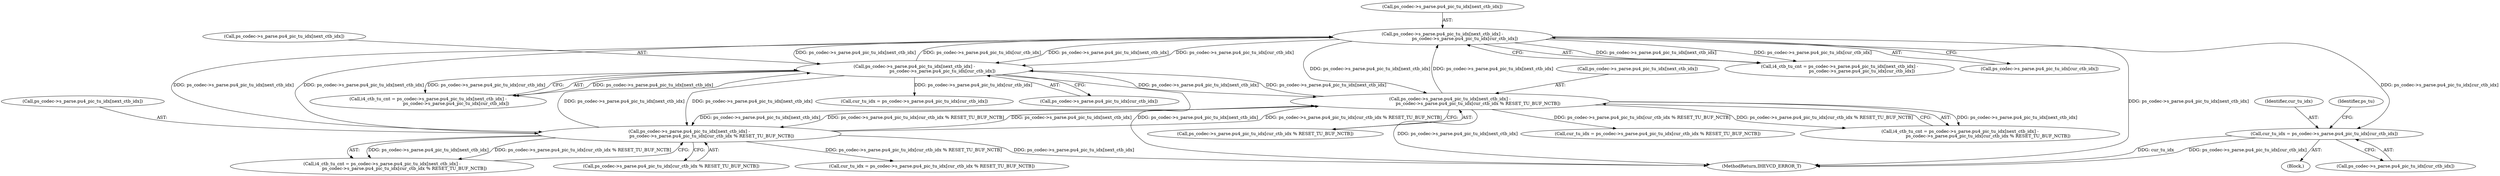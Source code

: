 digraph "0_Android_bcfc7124f6ef9f1ec128fb2e90de774a5b33d199_0@array" {
"1002707" [label="(Call,cur_tu_idx = ps_codec->s_parse.pu4_pic_tu_idx[cur_ctb_idx])"];
"1002692" [label="(Call,ps_codec->s_parse.pu4_pic_tu_idx[next_ctb_idx] -\n                                ps_codec->s_parse.pu4_pic_tu_idx[cur_ctb_idx])"];
"1003800" [label="(Call,ps_codec->s_parse.pu4_pic_tu_idx[next_ctb_idx] -\n                                        ps_codec->s_parse.pu4_pic_tu_idx[cur_ctb_idx])"];
"1003768" [label="(Call,ps_codec->s_parse.pu4_pic_tu_idx[next_ctb_idx] -\n                                        ps_codec->s_parse.pu4_pic_tu_idx[cur_ctb_idx % RESET_TU_BUF_NCTB])"];
"1002660" [label="(Call,ps_codec->s_parse.pu4_pic_tu_idx[next_ctb_idx] -\n                                ps_codec->s_parse.pu4_pic_tu_idx[cur_ctb_idx % RESET_TU_BUF_NCTB])"];
"1005079" [label="(MethodReturn,IHEVCD_ERROR_T)"];
"1003801" [label="(Call,ps_codec->s_parse.pu4_pic_tu_idx[next_ctb_idx])"];
"1002690" [label="(Call,i4_ctb_tu_cnt = ps_codec->s_parse.pu4_pic_tu_idx[next_ctb_idx] -\n                                ps_codec->s_parse.pu4_pic_tu_idx[cur_ctb_idx])"];
"1002658" [label="(Call,i4_ctb_tu_cnt = ps_codec->s_parse.pu4_pic_tu_idx[next_ctb_idx] -\n                                ps_codec->s_parse.pu4_pic_tu_idx[cur_ctb_idx % RESET_TU_BUF_NCTB])"];
"1003769" [label="(Call,ps_codec->s_parse.pu4_pic_tu_idx[next_ctb_idx])"];
"1002700" [label="(Call,ps_codec->s_parse.pu4_pic_tu_idx[cur_ctb_idx])"];
"1002708" [label="(Identifier,cur_tu_idx)"];
"1002661" [label="(Call,ps_codec->s_parse.pu4_pic_tu_idx[next_ctb_idx])"];
"1003768" [label="(Call,ps_codec->s_parse.pu4_pic_tu_idx[next_ctb_idx] -\n                                        ps_codec->s_parse.pu4_pic_tu_idx[cur_ctb_idx % RESET_TU_BUF_NCTB])"];
"1003815" [label="(Call,cur_tu_idx = ps_codec->s_parse.pu4_pic_tu_idx[cur_ctb_idx])"];
"1002668" [label="(Call,ps_codec->s_parse.pu4_pic_tu_idx[cur_ctb_idx % RESET_TU_BUF_NCTB])"];
"1002693" [label="(Call,ps_codec->s_parse.pu4_pic_tu_idx[next_ctb_idx])"];
"1003808" [label="(Call,ps_codec->s_parse.pu4_pic_tu_idx[cur_ctb_idx])"];
"1002689" [label="(Block,)"];
"1002717" [label="(Identifier,ps_tu)"];
"1003798" [label="(Call,i4_ctb_tu_cnt = ps_codec->s_parse.pu4_pic_tu_idx[next_ctb_idx] -\n                                        ps_codec->s_parse.pu4_pic_tu_idx[cur_ctb_idx])"];
"1002692" [label="(Call,ps_codec->s_parse.pu4_pic_tu_idx[next_ctb_idx] -\n                                ps_codec->s_parse.pu4_pic_tu_idx[cur_ctb_idx])"];
"1003785" [label="(Call,cur_tu_idx = ps_codec->s_parse.pu4_pic_tu_idx[cur_ctb_idx % RESET_TU_BUF_NCTB])"];
"1003800" [label="(Call,ps_codec->s_parse.pu4_pic_tu_idx[next_ctb_idx] -\n                                        ps_codec->s_parse.pu4_pic_tu_idx[cur_ctb_idx])"];
"1002707" [label="(Call,cur_tu_idx = ps_codec->s_parse.pu4_pic_tu_idx[cur_ctb_idx])"];
"1003766" [label="(Call,i4_ctb_tu_cnt = ps_codec->s_parse.pu4_pic_tu_idx[next_ctb_idx] -\n                                        ps_codec->s_parse.pu4_pic_tu_idx[cur_ctb_idx % RESET_TU_BUF_NCTB])"];
"1002709" [label="(Call,ps_codec->s_parse.pu4_pic_tu_idx[cur_ctb_idx])"];
"1002660" [label="(Call,ps_codec->s_parse.pu4_pic_tu_idx[next_ctb_idx] -\n                                ps_codec->s_parse.pu4_pic_tu_idx[cur_ctb_idx % RESET_TU_BUF_NCTB])"];
"1003776" [label="(Call,ps_codec->s_parse.pu4_pic_tu_idx[cur_ctb_idx % RESET_TU_BUF_NCTB])"];
"1002677" [label="(Call,cur_tu_idx = ps_codec->s_parse.pu4_pic_tu_idx[cur_ctb_idx % RESET_TU_BUF_NCTB])"];
"1002707" -> "1002689"  [label="AST: "];
"1002707" -> "1002709"  [label="CFG: "];
"1002708" -> "1002707"  [label="AST: "];
"1002709" -> "1002707"  [label="AST: "];
"1002717" -> "1002707"  [label="CFG: "];
"1002707" -> "1005079"  [label="DDG: ps_codec->s_parse.pu4_pic_tu_idx[cur_ctb_idx]"];
"1002707" -> "1005079"  [label="DDG: cur_tu_idx"];
"1002692" -> "1002707"  [label="DDG: ps_codec->s_parse.pu4_pic_tu_idx[cur_ctb_idx]"];
"1002692" -> "1002690"  [label="AST: "];
"1002692" -> "1002700"  [label="CFG: "];
"1002693" -> "1002692"  [label="AST: "];
"1002700" -> "1002692"  [label="AST: "];
"1002690" -> "1002692"  [label="CFG: "];
"1002692" -> "1005079"  [label="DDG: ps_codec->s_parse.pu4_pic_tu_idx[next_ctb_idx]"];
"1002692" -> "1002660"  [label="DDG: ps_codec->s_parse.pu4_pic_tu_idx[next_ctb_idx]"];
"1002692" -> "1002690"  [label="DDG: ps_codec->s_parse.pu4_pic_tu_idx[next_ctb_idx]"];
"1002692" -> "1002690"  [label="DDG: ps_codec->s_parse.pu4_pic_tu_idx[cur_ctb_idx]"];
"1003800" -> "1002692"  [label="DDG: ps_codec->s_parse.pu4_pic_tu_idx[next_ctb_idx]"];
"1003800" -> "1002692"  [label="DDG: ps_codec->s_parse.pu4_pic_tu_idx[cur_ctb_idx]"];
"1003768" -> "1002692"  [label="DDG: ps_codec->s_parse.pu4_pic_tu_idx[next_ctb_idx]"];
"1002660" -> "1002692"  [label="DDG: ps_codec->s_parse.pu4_pic_tu_idx[next_ctb_idx]"];
"1002692" -> "1003768"  [label="DDG: ps_codec->s_parse.pu4_pic_tu_idx[next_ctb_idx]"];
"1002692" -> "1003800"  [label="DDG: ps_codec->s_parse.pu4_pic_tu_idx[next_ctb_idx]"];
"1002692" -> "1003800"  [label="DDG: ps_codec->s_parse.pu4_pic_tu_idx[cur_ctb_idx]"];
"1003800" -> "1003798"  [label="AST: "];
"1003800" -> "1003808"  [label="CFG: "];
"1003801" -> "1003800"  [label="AST: "];
"1003808" -> "1003800"  [label="AST: "];
"1003798" -> "1003800"  [label="CFG: "];
"1003800" -> "1005079"  [label="DDG: ps_codec->s_parse.pu4_pic_tu_idx[next_ctb_idx]"];
"1003800" -> "1002660"  [label="DDG: ps_codec->s_parse.pu4_pic_tu_idx[next_ctb_idx]"];
"1003800" -> "1003768"  [label="DDG: ps_codec->s_parse.pu4_pic_tu_idx[next_ctb_idx]"];
"1003800" -> "1003798"  [label="DDG: ps_codec->s_parse.pu4_pic_tu_idx[next_ctb_idx]"];
"1003800" -> "1003798"  [label="DDG: ps_codec->s_parse.pu4_pic_tu_idx[cur_ctb_idx]"];
"1003768" -> "1003800"  [label="DDG: ps_codec->s_parse.pu4_pic_tu_idx[next_ctb_idx]"];
"1002660" -> "1003800"  [label="DDG: ps_codec->s_parse.pu4_pic_tu_idx[next_ctb_idx]"];
"1003800" -> "1003815"  [label="DDG: ps_codec->s_parse.pu4_pic_tu_idx[cur_ctb_idx]"];
"1003768" -> "1003766"  [label="AST: "];
"1003768" -> "1003776"  [label="CFG: "];
"1003769" -> "1003768"  [label="AST: "];
"1003776" -> "1003768"  [label="AST: "];
"1003766" -> "1003768"  [label="CFG: "];
"1003768" -> "1005079"  [label="DDG: ps_codec->s_parse.pu4_pic_tu_idx[next_ctb_idx]"];
"1003768" -> "1002660"  [label="DDG: ps_codec->s_parse.pu4_pic_tu_idx[next_ctb_idx]"];
"1003768" -> "1002660"  [label="DDG: ps_codec->s_parse.pu4_pic_tu_idx[cur_ctb_idx % RESET_TU_BUF_NCTB]"];
"1003768" -> "1003766"  [label="DDG: ps_codec->s_parse.pu4_pic_tu_idx[next_ctb_idx]"];
"1003768" -> "1003766"  [label="DDG: ps_codec->s_parse.pu4_pic_tu_idx[cur_ctb_idx % RESET_TU_BUF_NCTB]"];
"1002660" -> "1003768"  [label="DDG: ps_codec->s_parse.pu4_pic_tu_idx[next_ctb_idx]"];
"1002660" -> "1003768"  [label="DDG: ps_codec->s_parse.pu4_pic_tu_idx[cur_ctb_idx % RESET_TU_BUF_NCTB]"];
"1003768" -> "1003785"  [label="DDG: ps_codec->s_parse.pu4_pic_tu_idx[cur_ctb_idx % RESET_TU_BUF_NCTB]"];
"1002660" -> "1002658"  [label="AST: "];
"1002660" -> "1002668"  [label="CFG: "];
"1002661" -> "1002660"  [label="AST: "];
"1002668" -> "1002660"  [label="AST: "];
"1002658" -> "1002660"  [label="CFG: "];
"1002660" -> "1005079"  [label="DDG: ps_codec->s_parse.pu4_pic_tu_idx[next_ctb_idx]"];
"1002660" -> "1002658"  [label="DDG: ps_codec->s_parse.pu4_pic_tu_idx[next_ctb_idx]"];
"1002660" -> "1002658"  [label="DDG: ps_codec->s_parse.pu4_pic_tu_idx[cur_ctb_idx % RESET_TU_BUF_NCTB]"];
"1002660" -> "1002677"  [label="DDG: ps_codec->s_parse.pu4_pic_tu_idx[cur_ctb_idx % RESET_TU_BUF_NCTB]"];
}
